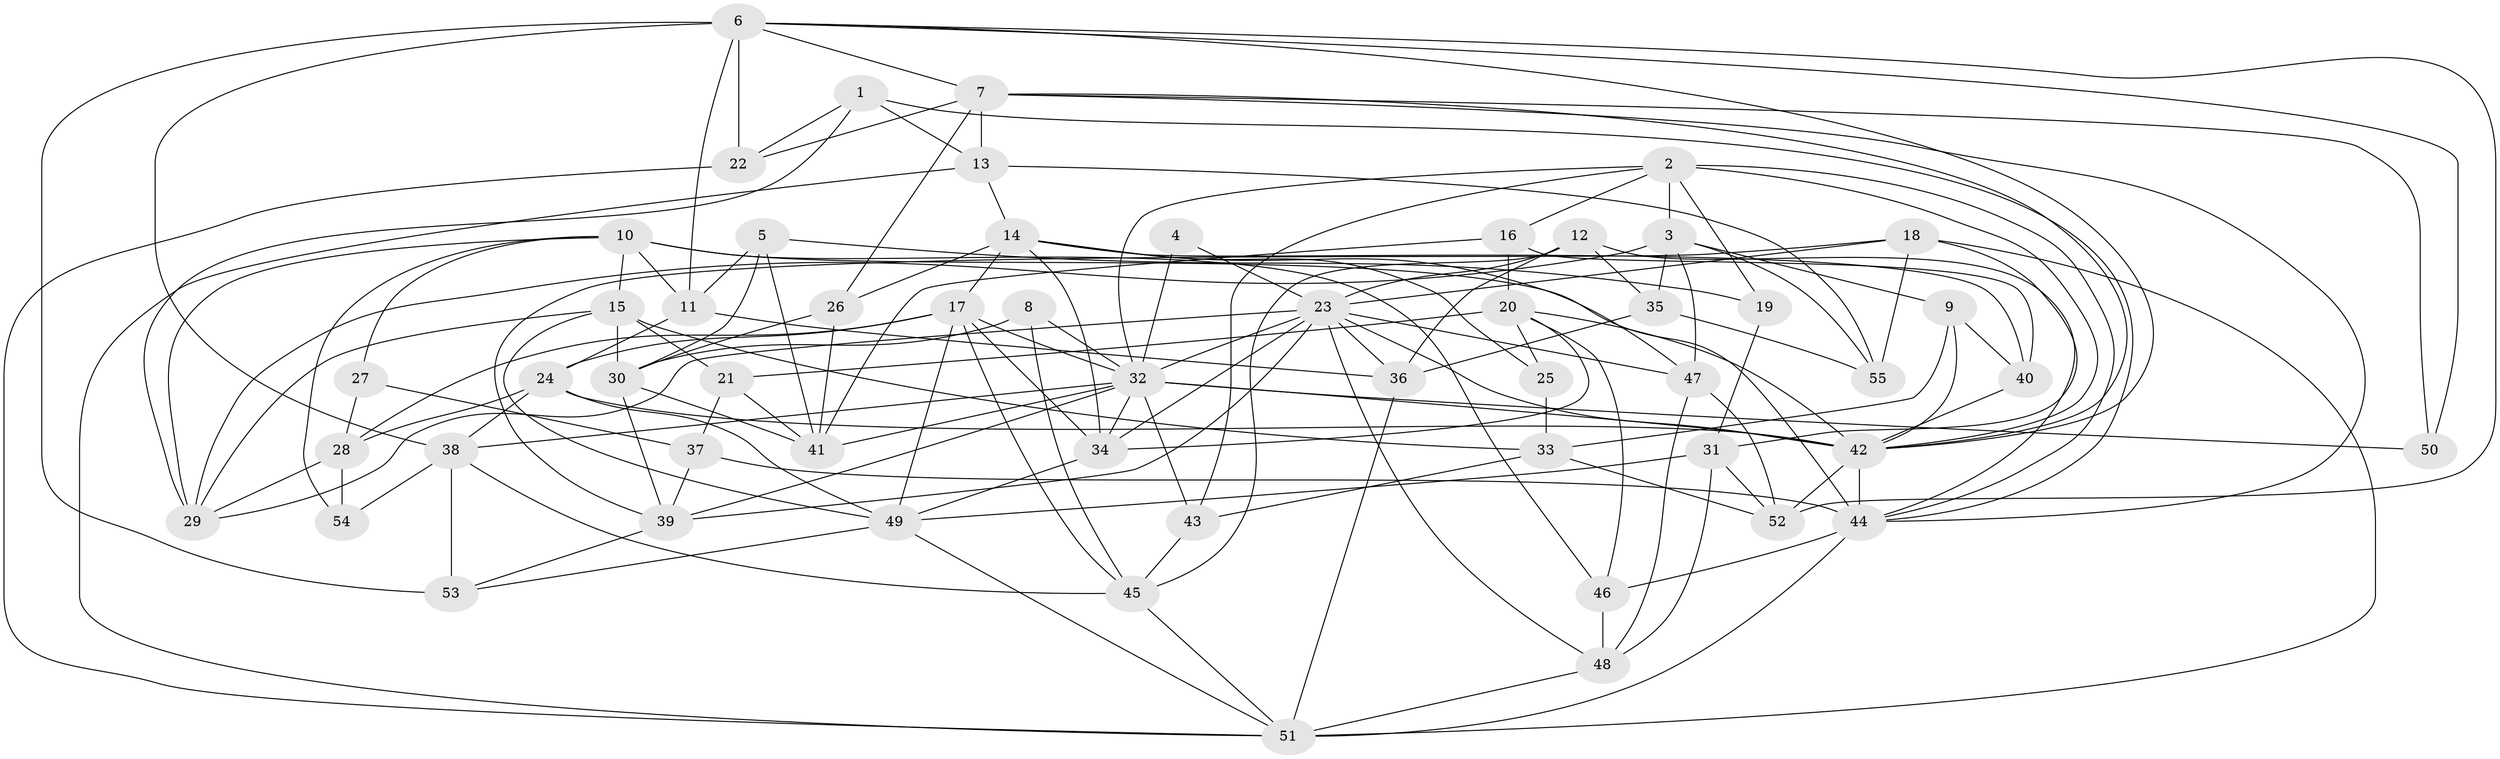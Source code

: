// original degree distribution, {3: 0.21100917431192662, 5: 0.1926605504587156, 2: 0.12844036697247707, 4: 0.3577981651376147, 7: 0.027522935779816515, 6: 0.07339449541284404, 9: 0.009174311926605505}
// Generated by graph-tools (version 1.1) at 2025/37/03/04/25 23:37:01]
// undirected, 55 vertices, 149 edges
graph export_dot {
  node [color=gray90,style=filled];
  1;
  2;
  3;
  4;
  5;
  6;
  7;
  8;
  9;
  10;
  11;
  12;
  13;
  14;
  15;
  16;
  17;
  18;
  19;
  20;
  21;
  22;
  23;
  24;
  25;
  26;
  27;
  28;
  29;
  30;
  31;
  32;
  33;
  34;
  35;
  36;
  37;
  38;
  39;
  40;
  41;
  42;
  43;
  44;
  45;
  46;
  47;
  48;
  49;
  50;
  51;
  52;
  53;
  54;
  55;
  1 -- 13 [weight=1.0];
  1 -- 22 [weight=1.0];
  1 -- 29 [weight=1.0];
  1 -- 44 [weight=1.0];
  2 -- 3 [weight=1.0];
  2 -- 16 [weight=1.0];
  2 -- 19 [weight=1.0];
  2 -- 32 [weight=1.0];
  2 -- 42 [weight=1.0];
  2 -- 43 [weight=1.0];
  2 -- 44 [weight=1.0];
  3 -- 9 [weight=1.0];
  3 -- 29 [weight=2.0];
  3 -- 35 [weight=1.0];
  3 -- 47 [weight=1.0];
  3 -- 55 [weight=1.0];
  4 -- 23 [weight=1.0];
  4 -- 32 [weight=1.0];
  5 -- 11 [weight=1.0];
  5 -- 19 [weight=1.0];
  5 -- 30 [weight=1.0];
  5 -- 41 [weight=1.0];
  6 -- 7 [weight=1.0];
  6 -- 11 [weight=1.0];
  6 -- 22 [weight=1.0];
  6 -- 38 [weight=1.0];
  6 -- 42 [weight=1.0];
  6 -- 50 [weight=1.0];
  6 -- 52 [weight=1.0];
  6 -- 53 [weight=2.0];
  7 -- 13 [weight=1.0];
  7 -- 22 [weight=1.0];
  7 -- 26 [weight=1.0];
  7 -- 42 [weight=1.0];
  7 -- 44 [weight=1.0];
  7 -- 50 [weight=1.0];
  8 -- 30 [weight=1.0];
  8 -- 32 [weight=1.0];
  8 -- 45 [weight=1.0];
  9 -- 33 [weight=1.0];
  9 -- 40 [weight=1.0];
  9 -- 42 [weight=1.0];
  10 -- 11 [weight=2.0];
  10 -- 15 [weight=1.0];
  10 -- 27 [weight=1.0];
  10 -- 29 [weight=1.0];
  10 -- 44 [weight=1.0];
  10 -- 46 [weight=1.0];
  10 -- 54 [weight=1.0];
  11 -- 24 [weight=1.0];
  11 -- 36 [weight=2.0];
  12 -- 23 [weight=1.0];
  12 -- 35 [weight=1.0];
  12 -- 36 [weight=1.0];
  12 -- 44 [weight=1.0];
  12 -- 45 [weight=1.0];
  13 -- 14 [weight=1.0];
  13 -- 51 [weight=1.0];
  13 -- 55 [weight=1.0];
  14 -- 17 [weight=2.0];
  14 -- 25 [weight=1.0];
  14 -- 26 [weight=1.0];
  14 -- 34 [weight=1.0];
  14 -- 40 [weight=1.0];
  14 -- 47 [weight=1.0];
  15 -- 21 [weight=1.0];
  15 -- 29 [weight=1.0];
  15 -- 30 [weight=1.0];
  15 -- 33 [weight=1.0];
  15 -- 49 [weight=1.0];
  16 -- 20 [weight=1.0];
  16 -- 40 [weight=1.0];
  16 -- 41 [weight=1.0];
  17 -- 24 [weight=1.0];
  17 -- 28 [weight=1.0];
  17 -- 32 [weight=1.0];
  17 -- 34 [weight=1.0];
  17 -- 45 [weight=1.0];
  17 -- 49 [weight=1.0];
  18 -- 23 [weight=1.0];
  18 -- 31 [weight=1.0];
  18 -- 39 [weight=1.0];
  18 -- 51 [weight=1.0];
  18 -- 55 [weight=1.0];
  19 -- 31 [weight=1.0];
  20 -- 21 [weight=1.0];
  20 -- 25 [weight=1.0];
  20 -- 34 [weight=1.0];
  20 -- 42 [weight=1.0];
  20 -- 46 [weight=1.0];
  21 -- 37 [weight=1.0];
  21 -- 41 [weight=1.0];
  22 -- 51 [weight=1.0];
  23 -- 29 [weight=1.0];
  23 -- 32 [weight=1.0];
  23 -- 34 [weight=2.0];
  23 -- 36 [weight=1.0];
  23 -- 39 [weight=1.0];
  23 -- 42 [weight=2.0];
  23 -- 47 [weight=1.0];
  23 -- 48 [weight=1.0];
  24 -- 28 [weight=1.0];
  24 -- 38 [weight=1.0];
  24 -- 42 [weight=1.0];
  24 -- 49 [weight=1.0];
  25 -- 33 [weight=1.0];
  26 -- 30 [weight=1.0];
  26 -- 41 [weight=1.0];
  27 -- 28 [weight=1.0];
  27 -- 37 [weight=1.0];
  28 -- 29 [weight=1.0];
  28 -- 54 [weight=1.0];
  30 -- 39 [weight=1.0];
  30 -- 41 [weight=1.0];
  31 -- 48 [weight=1.0];
  31 -- 49 [weight=1.0];
  31 -- 52 [weight=1.0];
  32 -- 34 [weight=1.0];
  32 -- 38 [weight=1.0];
  32 -- 39 [weight=1.0];
  32 -- 41 [weight=1.0];
  32 -- 42 [weight=1.0];
  32 -- 43 [weight=2.0];
  32 -- 50 [weight=1.0];
  33 -- 43 [weight=1.0];
  33 -- 52 [weight=1.0];
  34 -- 49 [weight=1.0];
  35 -- 36 [weight=1.0];
  35 -- 55 [weight=1.0];
  36 -- 51 [weight=1.0];
  37 -- 39 [weight=1.0];
  37 -- 44 [weight=1.0];
  38 -- 45 [weight=1.0];
  38 -- 53 [weight=1.0];
  38 -- 54 [weight=1.0];
  39 -- 53 [weight=1.0];
  40 -- 42 [weight=1.0];
  42 -- 44 [weight=1.0];
  42 -- 52 [weight=2.0];
  43 -- 45 [weight=1.0];
  44 -- 46 [weight=1.0];
  44 -- 51 [weight=1.0];
  45 -- 51 [weight=1.0];
  46 -- 48 [weight=1.0];
  47 -- 48 [weight=1.0];
  47 -- 52 [weight=1.0];
  48 -- 51 [weight=1.0];
  49 -- 51 [weight=1.0];
  49 -- 53 [weight=1.0];
}
